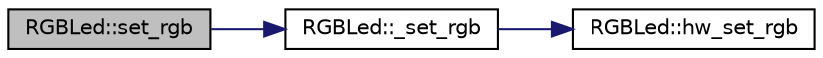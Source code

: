 digraph "RGBLed::set_rgb"
{
 // INTERACTIVE_SVG=YES
  edge [fontname="Helvetica",fontsize="10",labelfontname="Helvetica",labelfontsize="10"];
  node [fontname="Helvetica",fontsize="10",shape=record];
  rankdir="LR";
  Node1 [label="RGBLed::set_rgb",height=0.2,width=0.4,color="black", fillcolor="grey75", style="filled", fontcolor="black"];
  Node1 -> Node2 [color="midnightblue",fontsize="10",style="solid",fontname="Helvetica"];
  Node2 [label="RGBLed::_set_rgb",height=0.2,width=0.4,color="black", fillcolor="white", style="filled",URL="$classRGBLed.html#a8ad814a914d6bc9877e47c352588e256"];
  Node2 -> Node3 [color="midnightblue",fontsize="10",style="solid",fontname="Helvetica"];
  Node3 [label="RGBLed::hw_set_rgb",height=0.2,width=0.4,color="black", fillcolor="white", style="filled",URL="$classRGBLed.html#af048bc2b0da82e9599945910aac07aa6"];
}
